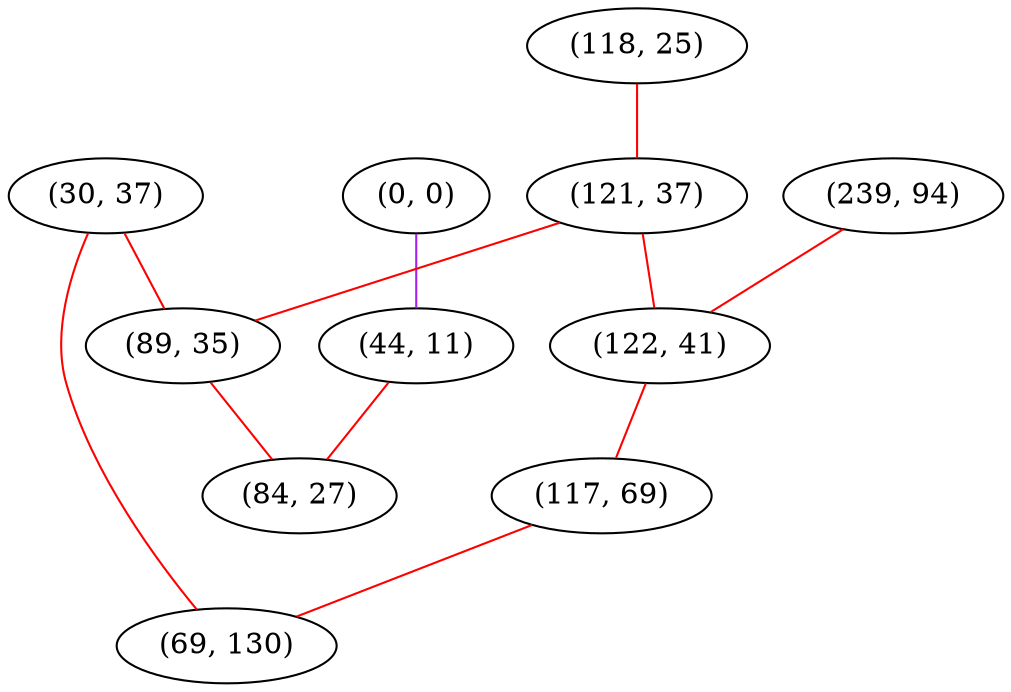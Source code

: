 graph "" {
"(118, 25)";
"(0, 0)";
"(44, 11)";
"(121, 37)";
"(239, 94)";
"(122, 41)";
"(117, 69)";
"(30, 37)";
"(89, 35)";
"(69, 130)";
"(84, 27)";
"(118, 25)" -- "(121, 37)"  [color=red, key=0, weight=1];
"(0, 0)" -- "(44, 11)"  [color=purple, key=0, weight=4];
"(44, 11)" -- "(84, 27)"  [color=red, key=0, weight=1];
"(121, 37)" -- "(89, 35)"  [color=red, key=0, weight=1];
"(121, 37)" -- "(122, 41)"  [color=red, key=0, weight=1];
"(239, 94)" -- "(122, 41)"  [color=red, key=0, weight=1];
"(122, 41)" -- "(117, 69)"  [color=red, key=0, weight=1];
"(117, 69)" -- "(69, 130)"  [color=red, key=0, weight=1];
"(30, 37)" -- "(89, 35)"  [color=red, key=0, weight=1];
"(30, 37)" -- "(69, 130)"  [color=red, key=0, weight=1];
"(89, 35)" -- "(84, 27)"  [color=red, key=0, weight=1];
}

